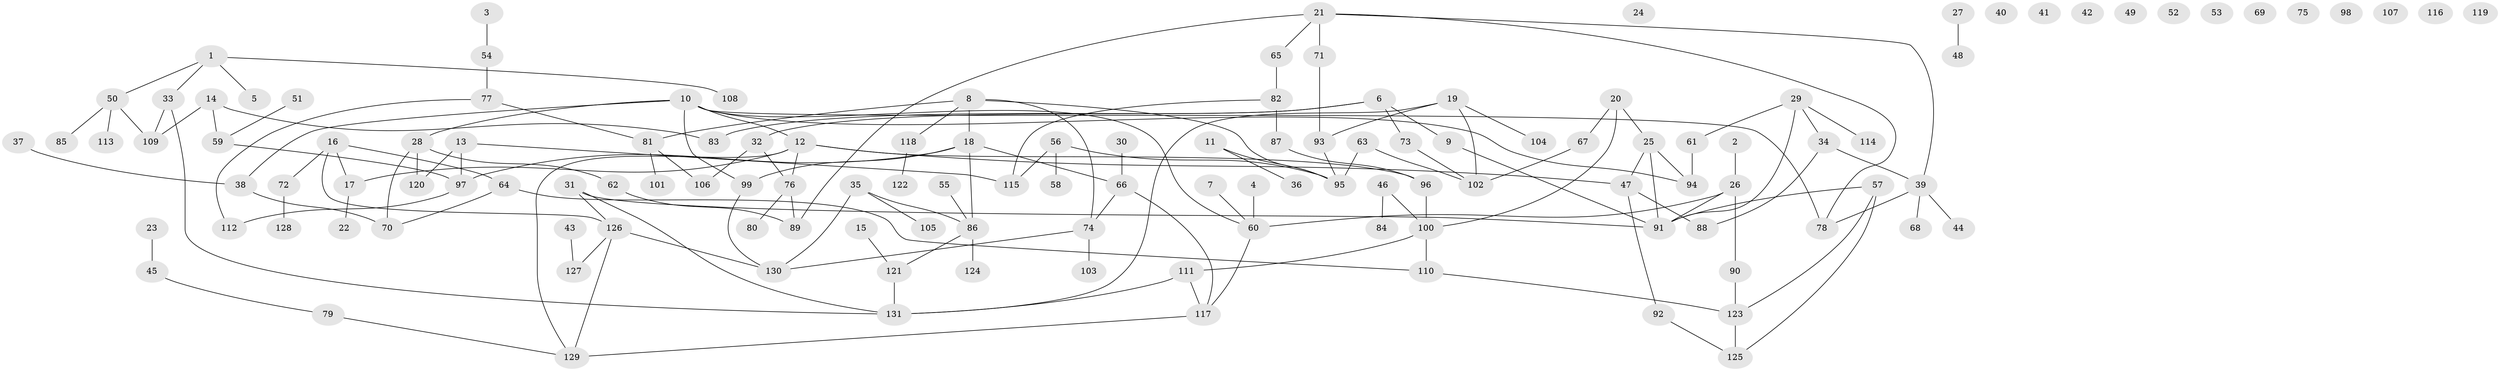 // Generated by graph-tools (version 1.1) at 2025/25/03/09/25 03:25:22]
// undirected, 131 vertices, 158 edges
graph export_dot {
graph [start="1"]
  node [color=gray90,style=filled];
  1;
  2;
  3;
  4;
  5;
  6;
  7;
  8;
  9;
  10;
  11;
  12;
  13;
  14;
  15;
  16;
  17;
  18;
  19;
  20;
  21;
  22;
  23;
  24;
  25;
  26;
  27;
  28;
  29;
  30;
  31;
  32;
  33;
  34;
  35;
  36;
  37;
  38;
  39;
  40;
  41;
  42;
  43;
  44;
  45;
  46;
  47;
  48;
  49;
  50;
  51;
  52;
  53;
  54;
  55;
  56;
  57;
  58;
  59;
  60;
  61;
  62;
  63;
  64;
  65;
  66;
  67;
  68;
  69;
  70;
  71;
  72;
  73;
  74;
  75;
  76;
  77;
  78;
  79;
  80;
  81;
  82;
  83;
  84;
  85;
  86;
  87;
  88;
  89;
  90;
  91;
  92;
  93;
  94;
  95;
  96;
  97;
  98;
  99;
  100;
  101;
  102;
  103;
  104;
  105;
  106;
  107;
  108;
  109;
  110;
  111;
  112;
  113;
  114;
  115;
  116;
  117;
  118;
  119;
  120;
  121;
  122;
  123;
  124;
  125;
  126;
  127;
  128;
  129;
  130;
  131;
  1 -- 5;
  1 -- 33;
  1 -- 50;
  1 -- 108;
  2 -- 26;
  3 -- 54;
  4 -- 60;
  6 -- 9;
  6 -- 32;
  6 -- 73;
  6 -- 83;
  7 -- 60;
  8 -- 18;
  8 -- 74;
  8 -- 81;
  8 -- 95;
  8 -- 118;
  9 -- 91;
  10 -- 12;
  10 -- 28;
  10 -- 38;
  10 -- 60;
  10 -- 78;
  10 -- 94;
  10 -- 99;
  11 -- 36;
  11 -- 95;
  12 -- 17;
  12 -- 47;
  12 -- 76;
  12 -- 96;
  12 -- 129;
  13 -- 97;
  13 -- 115;
  13 -- 120;
  14 -- 59;
  14 -- 83;
  14 -- 109;
  15 -- 121;
  16 -- 17;
  16 -- 64;
  16 -- 72;
  16 -- 126;
  17 -- 22;
  18 -- 66;
  18 -- 86;
  18 -- 97;
  18 -- 99;
  19 -- 93;
  19 -- 102;
  19 -- 104;
  19 -- 131;
  20 -- 25;
  20 -- 67;
  20 -- 100;
  21 -- 39;
  21 -- 65;
  21 -- 71;
  21 -- 78;
  21 -- 89;
  23 -- 45;
  25 -- 47;
  25 -- 91;
  25 -- 94;
  26 -- 60;
  26 -- 90;
  26 -- 91;
  27 -- 48;
  28 -- 62;
  28 -- 70;
  28 -- 120;
  29 -- 34;
  29 -- 61;
  29 -- 91;
  29 -- 114;
  30 -- 66;
  31 -- 91;
  31 -- 126;
  31 -- 131;
  32 -- 76;
  32 -- 106;
  33 -- 109;
  33 -- 131;
  34 -- 39;
  34 -- 88;
  35 -- 86;
  35 -- 105;
  35 -- 130;
  37 -- 38;
  38 -- 70;
  39 -- 44;
  39 -- 68;
  39 -- 78;
  43 -- 127;
  45 -- 79;
  46 -- 84;
  46 -- 100;
  47 -- 88;
  47 -- 92;
  50 -- 85;
  50 -- 109;
  50 -- 113;
  51 -- 59;
  54 -- 77;
  55 -- 86;
  56 -- 58;
  56 -- 95;
  56 -- 115;
  57 -- 91;
  57 -- 123;
  57 -- 125;
  59 -- 97;
  60 -- 117;
  61 -- 94;
  62 -- 89;
  63 -- 95;
  63 -- 102;
  64 -- 70;
  64 -- 110;
  65 -- 82;
  66 -- 74;
  66 -- 117;
  67 -- 102;
  71 -- 93;
  72 -- 128;
  73 -- 102;
  74 -- 103;
  74 -- 130;
  76 -- 80;
  76 -- 89;
  77 -- 81;
  77 -- 112;
  79 -- 129;
  81 -- 101;
  81 -- 106;
  82 -- 87;
  82 -- 115;
  86 -- 121;
  86 -- 124;
  87 -- 96;
  90 -- 123;
  92 -- 125;
  93 -- 95;
  96 -- 100;
  97 -- 112;
  99 -- 130;
  100 -- 110;
  100 -- 111;
  110 -- 123;
  111 -- 117;
  111 -- 131;
  117 -- 129;
  118 -- 122;
  121 -- 131;
  123 -- 125;
  126 -- 127;
  126 -- 129;
  126 -- 130;
}

